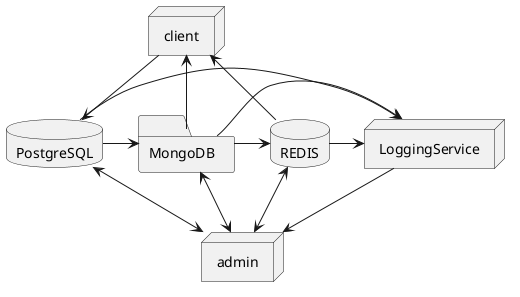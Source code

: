 @startuml

node client
node admin
database PostgreSQL
folder MongoDB
database REDIS
node LoggingService


admin <-up-> PostgreSQL
admin <-up-> MongoDB
admin <-up-> REDIS
admin <-up- LoggingService

PostgreSQL -> LoggingService
MongoDB -> LoggingService
REDIS -> LoggingService

client --> PostgreSQL
PostgreSQL -> MongoDB
MongoDB -> REDIS

client <-- MongoDB
client <-- REDIS


@enduml
